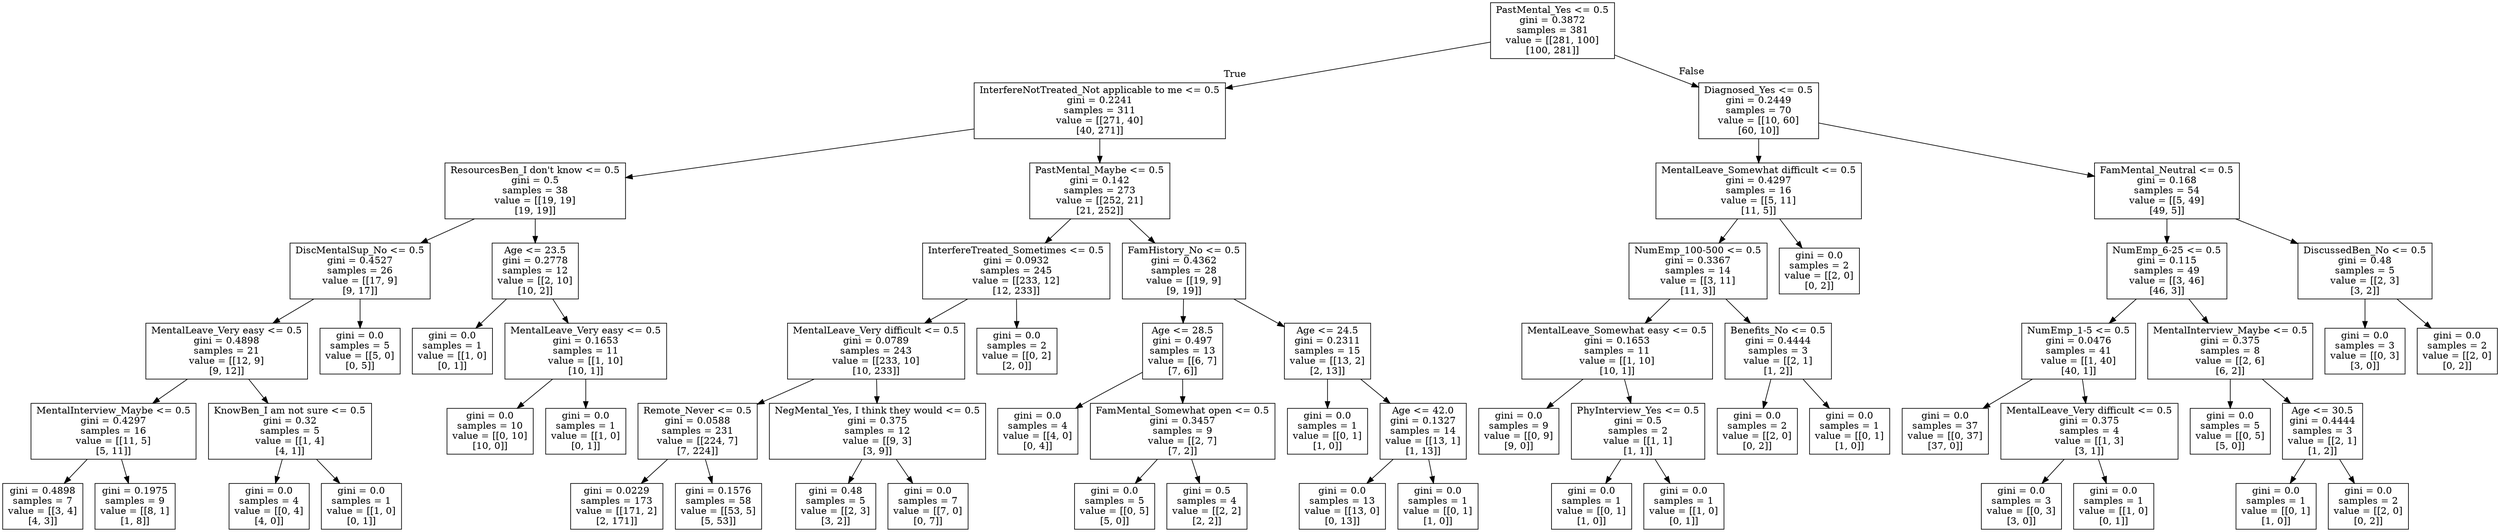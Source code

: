 digraph Tree {
node [shape=box] ;
0 [label="PastMental_Yes <= 0.5\ngini = 0.3872\nsamples = 381\nvalue = [[281, 100]\n[100, 281]]"] ;
1 [label="InterfereNotTreated_Not applicable to me <= 0.5\ngini = 0.2241\nsamples = 311\nvalue = [[271, 40]\n[40, 271]]"] ;
0 -> 1 [labeldistance=2.5, labelangle=45, headlabel="True"] ;
2 [label="ResourcesBen_I don't know <= 0.5\ngini = 0.5\nsamples = 38\nvalue = [[19, 19]\n[19, 19]]"] ;
1 -> 2 ;
3 [label="DiscMentalSup_No <= 0.5\ngini = 0.4527\nsamples = 26\nvalue = [[17, 9]\n[9, 17]]"] ;
2 -> 3 ;
4 [label="MentalLeave_Very easy <= 0.5\ngini = 0.4898\nsamples = 21\nvalue = [[12, 9]\n[9, 12]]"] ;
3 -> 4 ;
5 [label="MentalInterview_Maybe <= 0.5\ngini = 0.4297\nsamples = 16\nvalue = [[11, 5]\n[5, 11]]"] ;
4 -> 5 ;
6 [label="gini = 0.4898\nsamples = 7\nvalue = [[3, 4]\n[4, 3]]"] ;
5 -> 6 ;
7 [label="gini = 0.1975\nsamples = 9\nvalue = [[8, 1]\n[1, 8]]"] ;
5 -> 7 ;
8 [label="KnowBen_I am not sure <= 0.5\ngini = 0.32\nsamples = 5\nvalue = [[1, 4]\n[4, 1]]"] ;
4 -> 8 ;
9 [label="gini = 0.0\nsamples = 4\nvalue = [[0, 4]\n[4, 0]]"] ;
8 -> 9 ;
10 [label="gini = 0.0\nsamples = 1\nvalue = [[1, 0]\n[0, 1]]"] ;
8 -> 10 ;
11 [label="gini = 0.0\nsamples = 5\nvalue = [[5, 0]\n[0, 5]]"] ;
3 -> 11 ;
12 [label="Age <= 23.5\ngini = 0.2778\nsamples = 12\nvalue = [[2, 10]\n[10, 2]]"] ;
2 -> 12 ;
13 [label="gini = 0.0\nsamples = 1\nvalue = [[1, 0]\n[0, 1]]"] ;
12 -> 13 ;
14 [label="MentalLeave_Very easy <= 0.5\ngini = 0.1653\nsamples = 11\nvalue = [[1, 10]\n[10, 1]]"] ;
12 -> 14 ;
15 [label="gini = 0.0\nsamples = 10\nvalue = [[0, 10]\n[10, 0]]"] ;
14 -> 15 ;
16 [label="gini = 0.0\nsamples = 1\nvalue = [[1, 0]\n[0, 1]]"] ;
14 -> 16 ;
17 [label="PastMental_Maybe <= 0.5\ngini = 0.142\nsamples = 273\nvalue = [[252, 21]\n[21, 252]]"] ;
1 -> 17 ;
18 [label="InterfereTreated_Sometimes <= 0.5\ngini = 0.0932\nsamples = 245\nvalue = [[233, 12]\n[12, 233]]"] ;
17 -> 18 ;
19 [label="MentalLeave_Very difficult <= 0.5\ngini = 0.0789\nsamples = 243\nvalue = [[233, 10]\n[10, 233]]"] ;
18 -> 19 ;
20 [label="Remote_Never <= 0.5\ngini = 0.0588\nsamples = 231\nvalue = [[224, 7]\n[7, 224]]"] ;
19 -> 20 ;
21 [label="gini = 0.0229\nsamples = 173\nvalue = [[171, 2]\n[2, 171]]"] ;
20 -> 21 ;
22 [label="gini = 0.1576\nsamples = 58\nvalue = [[53, 5]\n[5, 53]]"] ;
20 -> 22 ;
23 [label="NegMental_Yes, I think they would <= 0.5\ngini = 0.375\nsamples = 12\nvalue = [[9, 3]\n[3, 9]]"] ;
19 -> 23 ;
24 [label="gini = 0.48\nsamples = 5\nvalue = [[2, 3]\n[3, 2]]"] ;
23 -> 24 ;
25 [label="gini = 0.0\nsamples = 7\nvalue = [[7, 0]\n[0, 7]]"] ;
23 -> 25 ;
26 [label="gini = 0.0\nsamples = 2\nvalue = [[0, 2]\n[2, 0]]"] ;
18 -> 26 ;
27 [label="FamHistory_No <= 0.5\ngini = 0.4362\nsamples = 28\nvalue = [[19, 9]\n[9, 19]]"] ;
17 -> 27 ;
28 [label="Age <= 28.5\ngini = 0.497\nsamples = 13\nvalue = [[6, 7]\n[7, 6]]"] ;
27 -> 28 ;
29 [label="gini = 0.0\nsamples = 4\nvalue = [[4, 0]\n[0, 4]]"] ;
28 -> 29 ;
30 [label="FamMental_Somewhat open <= 0.5\ngini = 0.3457\nsamples = 9\nvalue = [[2, 7]\n[7, 2]]"] ;
28 -> 30 ;
31 [label="gini = 0.0\nsamples = 5\nvalue = [[0, 5]\n[5, 0]]"] ;
30 -> 31 ;
32 [label="gini = 0.5\nsamples = 4\nvalue = [[2, 2]\n[2, 2]]"] ;
30 -> 32 ;
33 [label="Age <= 24.5\ngini = 0.2311\nsamples = 15\nvalue = [[13, 2]\n[2, 13]]"] ;
27 -> 33 ;
34 [label="gini = 0.0\nsamples = 1\nvalue = [[0, 1]\n[1, 0]]"] ;
33 -> 34 ;
35 [label="Age <= 42.0\ngini = 0.1327\nsamples = 14\nvalue = [[13, 1]\n[1, 13]]"] ;
33 -> 35 ;
36 [label="gini = 0.0\nsamples = 13\nvalue = [[13, 0]\n[0, 13]]"] ;
35 -> 36 ;
37 [label="gini = 0.0\nsamples = 1\nvalue = [[0, 1]\n[1, 0]]"] ;
35 -> 37 ;
38 [label="Diagnosed_Yes <= 0.5\ngini = 0.2449\nsamples = 70\nvalue = [[10, 60]\n[60, 10]]"] ;
0 -> 38 [labeldistance=2.5, labelangle=-45, headlabel="False"] ;
39 [label="MentalLeave_Somewhat difficult <= 0.5\ngini = 0.4297\nsamples = 16\nvalue = [[5, 11]\n[11, 5]]"] ;
38 -> 39 ;
40 [label="NumEmp_100-500 <= 0.5\ngini = 0.3367\nsamples = 14\nvalue = [[3, 11]\n[11, 3]]"] ;
39 -> 40 ;
41 [label="MentalLeave_Somewhat easy <= 0.5\ngini = 0.1653\nsamples = 11\nvalue = [[1, 10]\n[10, 1]]"] ;
40 -> 41 ;
42 [label="gini = 0.0\nsamples = 9\nvalue = [[0, 9]\n[9, 0]]"] ;
41 -> 42 ;
43 [label="PhyInterview_Yes <= 0.5\ngini = 0.5\nsamples = 2\nvalue = [[1, 1]\n[1, 1]]"] ;
41 -> 43 ;
44 [label="gini = 0.0\nsamples = 1\nvalue = [[0, 1]\n[1, 0]]"] ;
43 -> 44 ;
45 [label="gini = 0.0\nsamples = 1\nvalue = [[1, 0]\n[0, 1]]"] ;
43 -> 45 ;
46 [label="Benefits_No <= 0.5\ngini = 0.4444\nsamples = 3\nvalue = [[2, 1]\n[1, 2]]"] ;
40 -> 46 ;
47 [label="gini = 0.0\nsamples = 2\nvalue = [[2, 0]\n[0, 2]]"] ;
46 -> 47 ;
48 [label="gini = 0.0\nsamples = 1\nvalue = [[0, 1]\n[1, 0]]"] ;
46 -> 48 ;
49 [label="gini = 0.0\nsamples = 2\nvalue = [[2, 0]\n[0, 2]]"] ;
39 -> 49 ;
50 [label="FamMental_Neutral <= 0.5\ngini = 0.168\nsamples = 54\nvalue = [[5, 49]\n[49, 5]]"] ;
38 -> 50 ;
51 [label="NumEmp_6-25 <= 0.5\ngini = 0.115\nsamples = 49\nvalue = [[3, 46]\n[46, 3]]"] ;
50 -> 51 ;
52 [label="NumEmp_1-5 <= 0.5\ngini = 0.0476\nsamples = 41\nvalue = [[1, 40]\n[40, 1]]"] ;
51 -> 52 ;
53 [label="gini = 0.0\nsamples = 37\nvalue = [[0, 37]\n[37, 0]]"] ;
52 -> 53 ;
54 [label="MentalLeave_Very difficult <= 0.5\ngini = 0.375\nsamples = 4\nvalue = [[1, 3]\n[3, 1]]"] ;
52 -> 54 ;
55 [label="gini = 0.0\nsamples = 3\nvalue = [[0, 3]\n[3, 0]]"] ;
54 -> 55 ;
56 [label="gini = 0.0\nsamples = 1\nvalue = [[1, 0]\n[0, 1]]"] ;
54 -> 56 ;
57 [label="MentalInterview_Maybe <= 0.5\ngini = 0.375\nsamples = 8\nvalue = [[2, 6]\n[6, 2]]"] ;
51 -> 57 ;
58 [label="gini = 0.0\nsamples = 5\nvalue = [[0, 5]\n[5, 0]]"] ;
57 -> 58 ;
59 [label="Age <= 30.5\ngini = 0.4444\nsamples = 3\nvalue = [[2, 1]\n[1, 2]]"] ;
57 -> 59 ;
60 [label="gini = 0.0\nsamples = 1\nvalue = [[0, 1]\n[1, 0]]"] ;
59 -> 60 ;
61 [label="gini = 0.0\nsamples = 2\nvalue = [[2, 0]\n[0, 2]]"] ;
59 -> 61 ;
62 [label="DiscussedBen_No <= 0.5\ngini = 0.48\nsamples = 5\nvalue = [[2, 3]\n[3, 2]]"] ;
50 -> 62 ;
63 [label="gini = 0.0\nsamples = 3\nvalue = [[0, 3]\n[3, 0]]"] ;
62 -> 63 ;
64 [label="gini = 0.0\nsamples = 2\nvalue = [[2, 0]\n[0, 2]]"] ;
62 -> 64 ;
}